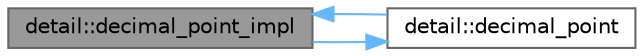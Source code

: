 digraph "detail::decimal_point_impl"
{
 // LATEX_PDF_SIZE
  bgcolor="transparent";
  edge [fontname=Helvetica,fontsize=10,labelfontname=Helvetica,labelfontsize=10];
  node [fontname=Helvetica,fontsize=10,shape=box,height=0.2,width=0.4];
  rankdir="LR";
  Node1 [id="Node000001",label="detail::decimal_point_impl",height=0.2,width=0.4,color="gray40", fillcolor="grey60", style="filled", fontcolor="black",tooltip=" "];
  Node1 -> Node2 [id="edge3_Node000001_Node000002",color="steelblue1",style="solid",tooltip=" "];
  Node2 [id="Node000002",label="detail::decimal_point",height=0.2,width=0.4,color="grey40", fillcolor="white", style="filled",URL="$namespacedetail.html#a20895bb8c834c25802f4ef81ef1d834e",tooltip=" "];
  Node2 -> Node1 [id="edge4_Node000002_Node000001",color="steelblue1",style="solid",tooltip=" "];
}
